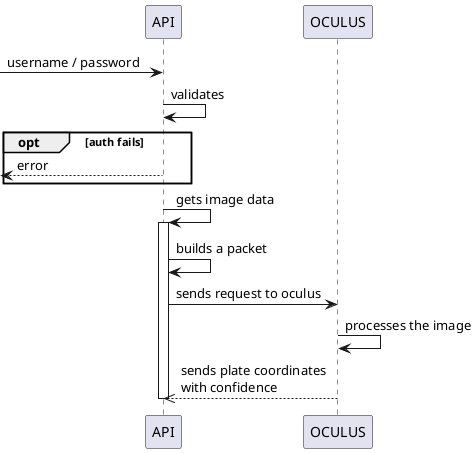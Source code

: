 @startuml

-> API : username / password

API -> API: validates

opt auth fails
<-- API : error
end

API -> API : gets image data
activate API
API -> API : builds a packet

API -> OCULUS : sends request to oculus

OCULUS -> OCULUS : processes the image

OCULUS -->> API: sends plate coordinates\nwith confidence


deactivate API

@enduml
